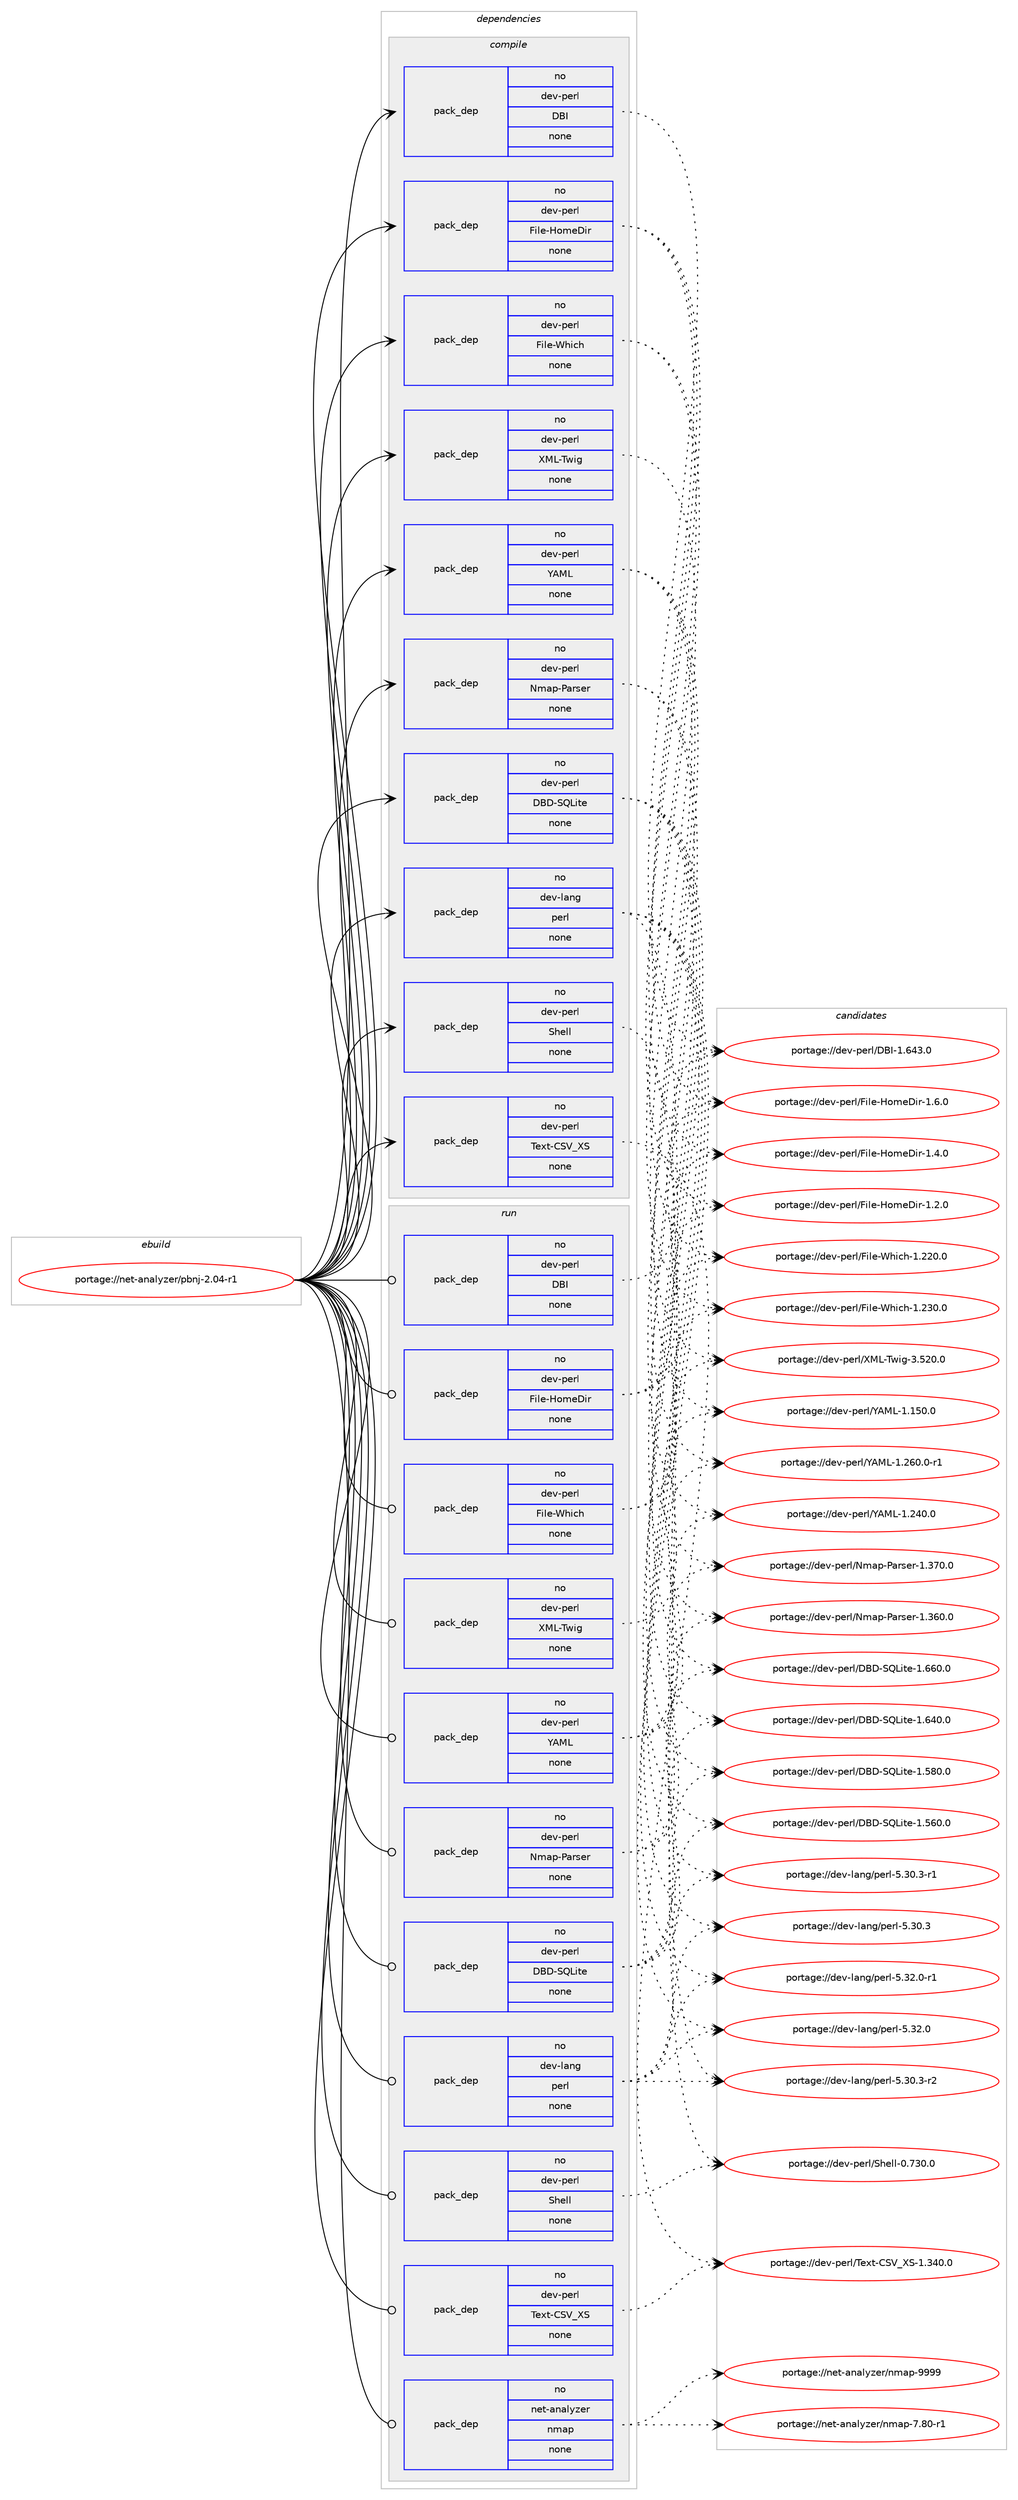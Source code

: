 digraph prolog {

# *************
# Graph options
# *************

newrank=true;
concentrate=true;
compound=true;
graph [rankdir=LR,fontname=Helvetica,fontsize=10,ranksep=1.5];#, ranksep=2.5, nodesep=0.2];
edge  [arrowhead=vee];
node  [fontname=Helvetica,fontsize=10];

# **********
# The ebuild
# **********

subgraph cluster_leftcol {
color=gray;
rank=same;
label=<<i>ebuild</i>>;
id [label="portage://net-analyzer/pbnj-2.04-r1", color=red, width=4, href="../net-analyzer/pbnj-2.04-r1.svg"];
}

# ****************
# The dependencies
# ****************

subgraph cluster_midcol {
color=gray;
label=<<i>dependencies</i>>;
subgraph cluster_compile {
fillcolor="#eeeeee";
style=filled;
label=<<i>compile</i>>;
subgraph pack3458 {
dependency4216 [label=<<TABLE BORDER="0" CELLBORDER="1" CELLSPACING="0" CELLPADDING="4" WIDTH="220"><TR><TD ROWSPAN="6" CELLPADDING="30">pack_dep</TD></TR><TR><TD WIDTH="110">no</TD></TR><TR><TD>dev-lang</TD></TR><TR><TD>perl</TD></TR><TR><TD>none</TD></TR><TR><TD></TD></TR></TABLE>>, shape=none, color=blue];
}
id:e -> dependency4216:w [weight=20,style="solid",arrowhead="vee"];
subgraph pack3459 {
dependency4217 [label=<<TABLE BORDER="0" CELLBORDER="1" CELLSPACING="0" CELLPADDING="4" WIDTH="220"><TR><TD ROWSPAN="6" CELLPADDING="30">pack_dep</TD></TR><TR><TD WIDTH="110">no</TD></TR><TR><TD>dev-perl</TD></TR><TR><TD>DBD-SQLite</TD></TR><TR><TD>none</TD></TR><TR><TD></TD></TR></TABLE>>, shape=none, color=blue];
}
id:e -> dependency4217:w [weight=20,style="solid",arrowhead="vee"];
subgraph pack3460 {
dependency4218 [label=<<TABLE BORDER="0" CELLBORDER="1" CELLSPACING="0" CELLPADDING="4" WIDTH="220"><TR><TD ROWSPAN="6" CELLPADDING="30">pack_dep</TD></TR><TR><TD WIDTH="110">no</TD></TR><TR><TD>dev-perl</TD></TR><TR><TD>DBI</TD></TR><TR><TD>none</TD></TR><TR><TD></TD></TR></TABLE>>, shape=none, color=blue];
}
id:e -> dependency4218:w [weight=20,style="solid",arrowhead="vee"];
subgraph pack3461 {
dependency4219 [label=<<TABLE BORDER="0" CELLBORDER="1" CELLSPACING="0" CELLPADDING="4" WIDTH="220"><TR><TD ROWSPAN="6" CELLPADDING="30">pack_dep</TD></TR><TR><TD WIDTH="110">no</TD></TR><TR><TD>dev-perl</TD></TR><TR><TD>File-HomeDir</TD></TR><TR><TD>none</TD></TR><TR><TD></TD></TR></TABLE>>, shape=none, color=blue];
}
id:e -> dependency4219:w [weight=20,style="solid",arrowhead="vee"];
subgraph pack3462 {
dependency4220 [label=<<TABLE BORDER="0" CELLBORDER="1" CELLSPACING="0" CELLPADDING="4" WIDTH="220"><TR><TD ROWSPAN="6" CELLPADDING="30">pack_dep</TD></TR><TR><TD WIDTH="110">no</TD></TR><TR><TD>dev-perl</TD></TR><TR><TD>File-Which</TD></TR><TR><TD>none</TD></TR><TR><TD></TD></TR></TABLE>>, shape=none, color=blue];
}
id:e -> dependency4220:w [weight=20,style="solid",arrowhead="vee"];
subgraph pack3463 {
dependency4221 [label=<<TABLE BORDER="0" CELLBORDER="1" CELLSPACING="0" CELLPADDING="4" WIDTH="220"><TR><TD ROWSPAN="6" CELLPADDING="30">pack_dep</TD></TR><TR><TD WIDTH="110">no</TD></TR><TR><TD>dev-perl</TD></TR><TR><TD>Nmap-Parser</TD></TR><TR><TD>none</TD></TR><TR><TD></TD></TR></TABLE>>, shape=none, color=blue];
}
id:e -> dependency4221:w [weight=20,style="solid",arrowhead="vee"];
subgraph pack3464 {
dependency4222 [label=<<TABLE BORDER="0" CELLBORDER="1" CELLSPACING="0" CELLPADDING="4" WIDTH="220"><TR><TD ROWSPAN="6" CELLPADDING="30">pack_dep</TD></TR><TR><TD WIDTH="110">no</TD></TR><TR><TD>dev-perl</TD></TR><TR><TD>Shell</TD></TR><TR><TD>none</TD></TR><TR><TD></TD></TR></TABLE>>, shape=none, color=blue];
}
id:e -> dependency4222:w [weight=20,style="solid",arrowhead="vee"];
subgraph pack3465 {
dependency4223 [label=<<TABLE BORDER="0" CELLBORDER="1" CELLSPACING="0" CELLPADDING="4" WIDTH="220"><TR><TD ROWSPAN="6" CELLPADDING="30">pack_dep</TD></TR><TR><TD WIDTH="110">no</TD></TR><TR><TD>dev-perl</TD></TR><TR><TD>Text-CSV_XS</TD></TR><TR><TD>none</TD></TR><TR><TD></TD></TR></TABLE>>, shape=none, color=blue];
}
id:e -> dependency4223:w [weight=20,style="solid",arrowhead="vee"];
subgraph pack3466 {
dependency4224 [label=<<TABLE BORDER="0" CELLBORDER="1" CELLSPACING="0" CELLPADDING="4" WIDTH="220"><TR><TD ROWSPAN="6" CELLPADDING="30">pack_dep</TD></TR><TR><TD WIDTH="110">no</TD></TR><TR><TD>dev-perl</TD></TR><TR><TD>XML-Twig</TD></TR><TR><TD>none</TD></TR><TR><TD></TD></TR></TABLE>>, shape=none, color=blue];
}
id:e -> dependency4224:w [weight=20,style="solid",arrowhead="vee"];
subgraph pack3467 {
dependency4225 [label=<<TABLE BORDER="0" CELLBORDER="1" CELLSPACING="0" CELLPADDING="4" WIDTH="220"><TR><TD ROWSPAN="6" CELLPADDING="30">pack_dep</TD></TR><TR><TD WIDTH="110">no</TD></TR><TR><TD>dev-perl</TD></TR><TR><TD>YAML</TD></TR><TR><TD>none</TD></TR><TR><TD></TD></TR></TABLE>>, shape=none, color=blue];
}
id:e -> dependency4225:w [weight=20,style="solid",arrowhead="vee"];
}
subgraph cluster_compileandrun {
fillcolor="#eeeeee";
style=filled;
label=<<i>compile and run</i>>;
}
subgraph cluster_run {
fillcolor="#eeeeee";
style=filled;
label=<<i>run</i>>;
subgraph pack3468 {
dependency4226 [label=<<TABLE BORDER="0" CELLBORDER="1" CELLSPACING="0" CELLPADDING="4" WIDTH="220"><TR><TD ROWSPAN="6" CELLPADDING="30">pack_dep</TD></TR><TR><TD WIDTH="110">no</TD></TR><TR><TD>dev-lang</TD></TR><TR><TD>perl</TD></TR><TR><TD>none</TD></TR><TR><TD></TD></TR></TABLE>>, shape=none, color=blue];
}
id:e -> dependency4226:w [weight=20,style="solid",arrowhead="odot"];
subgraph pack3469 {
dependency4227 [label=<<TABLE BORDER="0" CELLBORDER="1" CELLSPACING="0" CELLPADDING="4" WIDTH="220"><TR><TD ROWSPAN="6" CELLPADDING="30">pack_dep</TD></TR><TR><TD WIDTH="110">no</TD></TR><TR><TD>dev-perl</TD></TR><TR><TD>DBD-SQLite</TD></TR><TR><TD>none</TD></TR><TR><TD></TD></TR></TABLE>>, shape=none, color=blue];
}
id:e -> dependency4227:w [weight=20,style="solid",arrowhead="odot"];
subgraph pack3470 {
dependency4228 [label=<<TABLE BORDER="0" CELLBORDER="1" CELLSPACING="0" CELLPADDING="4" WIDTH="220"><TR><TD ROWSPAN="6" CELLPADDING="30">pack_dep</TD></TR><TR><TD WIDTH="110">no</TD></TR><TR><TD>dev-perl</TD></TR><TR><TD>DBI</TD></TR><TR><TD>none</TD></TR><TR><TD></TD></TR></TABLE>>, shape=none, color=blue];
}
id:e -> dependency4228:w [weight=20,style="solid",arrowhead="odot"];
subgraph pack3471 {
dependency4229 [label=<<TABLE BORDER="0" CELLBORDER="1" CELLSPACING="0" CELLPADDING="4" WIDTH="220"><TR><TD ROWSPAN="6" CELLPADDING="30">pack_dep</TD></TR><TR><TD WIDTH="110">no</TD></TR><TR><TD>dev-perl</TD></TR><TR><TD>File-HomeDir</TD></TR><TR><TD>none</TD></TR><TR><TD></TD></TR></TABLE>>, shape=none, color=blue];
}
id:e -> dependency4229:w [weight=20,style="solid",arrowhead="odot"];
subgraph pack3472 {
dependency4230 [label=<<TABLE BORDER="0" CELLBORDER="1" CELLSPACING="0" CELLPADDING="4" WIDTH="220"><TR><TD ROWSPAN="6" CELLPADDING="30">pack_dep</TD></TR><TR><TD WIDTH="110">no</TD></TR><TR><TD>dev-perl</TD></TR><TR><TD>File-Which</TD></TR><TR><TD>none</TD></TR><TR><TD></TD></TR></TABLE>>, shape=none, color=blue];
}
id:e -> dependency4230:w [weight=20,style="solid",arrowhead="odot"];
subgraph pack3473 {
dependency4231 [label=<<TABLE BORDER="0" CELLBORDER="1" CELLSPACING="0" CELLPADDING="4" WIDTH="220"><TR><TD ROWSPAN="6" CELLPADDING="30">pack_dep</TD></TR><TR><TD WIDTH="110">no</TD></TR><TR><TD>dev-perl</TD></TR><TR><TD>Nmap-Parser</TD></TR><TR><TD>none</TD></TR><TR><TD></TD></TR></TABLE>>, shape=none, color=blue];
}
id:e -> dependency4231:w [weight=20,style="solid",arrowhead="odot"];
subgraph pack3474 {
dependency4232 [label=<<TABLE BORDER="0" CELLBORDER="1" CELLSPACING="0" CELLPADDING="4" WIDTH="220"><TR><TD ROWSPAN="6" CELLPADDING="30">pack_dep</TD></TR><TR><TD WIDTH="110">no</TD></TR><TR><TD>dev-perl</TD></TR><TR><TD>Shell</TD></TR><TR><TD>none</TD></TR><TR><TD></TD></TR></TABLE>>, shape=none, color=blue];
}
id:e -> dependency4232:w [weight=20,style="solid",arrowhead="odot"];
subgraph pack3475 {
dependency4233 [label=<<TABLE BORDER="0" CELLBORDER="1" CELLSPACING="0" CELLPADDING="4" WIDTH="220"><TR><TD ROWSPAN="6" CELLPADDING="30">pack_dep</TD></TR><TR><TD WIDTH="110">no</TD></TR><TR><TD>dev-perl</TD></TR><TR><TD>Text-CSV_XS</TD></TR><TR><TD>none</TD></TR><TR><TD></TD></TR></TABLE>>, shape=none, color=blue];
}
id:e -> dependency4233:w [weight=20,style="solid",arrowhead="odot"];
subgraph pack3476 {
dependency4234 [label=<<TABLE BORDER="0" CELLBORDER="1" CELLSPACING="0" CELLPADDING="4" WIDTH="220"><TR><TD ROWSPAN="6" CELLPADDING="30">pack_dep</TD></TR><TR><TD WIDTH="110">no</TD></TR><TR><TD>dev-perl</TD></TR><TR><TD>XML-Twig</TD></TR><TR><TD>none</TD></TR><TR><TD></TD></TR></TABLE>>, shape=none, color=blue];
}
id:e -> dependency4234:w [weight=20,style="solid",arrowhead="odot"];
subgraph pack3477 {
dependency4235 [label=<<TABLE BORDER="0" CELLBORDER="1" CELLSPACING="0" CELLPADDING="4" WIDTH="220"><TR><TD ROWSPAN="6" CELLPADDING="30">pack_dep</TD></TR><TR><TD WIDTH="110">no</TD></TR><TR><TD>dev-perl</TD></TR><TR><TD>YAML</TD></TR><TR><TD>none</TD></TR><TR><TD></TD></TR></TABLE>>, shape=none, color=blue];
}
id:e -> dependency4235:w [weight=20,style="solid",arrowhead="odot"];
subgraph pack3478 {
dependency4236 [label=<<TABLE BORDER="0" CELLBORDER="1" CELLSPACING="0" CELLPADDING="4" WIDTH="220"><TR><TD ROWSPAN="6" CELLPADDING="30">pack_dep</TD></TR><TR><TD WIDTH="110">no</TD></TR><TR><TD>net-analyzer</TD></TR><TR><TD>nmap</TD></TR><TR><TD>none</TD></TR><TR><TD></TD></TR></TABLE>>, shape=none, color=blue];
}
id:e -> dependency4236:w [weight=20,style="solid",arrowhead="odot"];
}
}

# **************
# The candidates
# **************

subgraph cluster_choices {
rank=same;
color=gray;
label=<<i>candidates</i>>;

subgraph choice3458 {
color=black;
nodesep=1;
choice100101118451089711010347112101114108455346515046484511449 [label="portage://dev-lang/perl-5.32.0-r1", color=red, width=4,href="../dev-lang/perl-5.32.0-r1.svg"];
choice10010111845108971101034711210111410845534651504648 [label="portage://dev-lang/perl-5.32.0", color=red, width=4,href="../dev-lang/perl-5.32.0.svg"];
choice100101118451089711010347112101114108455346514846514511450 [label="portage://dev-lang/perl-5.30.3-r2", color=red, width=4,href="../dev-lang/perl-5.30.3-r2.svg"];
choice100101118451089711010347112101114108455346514846514511449 [label="portage://dev-lang/perl-5.30.3-r1", color=red, width=4,href="../dev-lang/perl-5.30.3-r1.svg"];
choice10010111845108971101034711210111410845534651484651 [label="portage://dev-lang/perl-5.30.3", color=red, width=4,href="../dev-lang/perl-5.30.3.svg"];
dependency4216:e -> choice100101118451089711010347112101114108455346515046484511449:w [style=dotted,weight="100"];
dependency4216:e -> choice10010111845108971101034711210111410845534651504648:w [style=dotted,weight="100"];
dependency4216:e -> choice100101118451089711010347112101114108455346514846514511450:w [style=dotted,weight="100"];
dependency4216:e -> choice100101118451089711010347112101114108455346514846514511449:w [style=dotted,weight="100"];
dependency4216:e -> choice10010111845108971101034711210111410845534651484651:w [style=dotted,weight="100"];
}
subgraph choice3459 {
color=black;
nodesep=1;
choice1001011184511210111410847686668458381761051161014549465454484648 [label="portage://dev-perl/DBD-SQLite-1.660.0", color=red, width=4,href="../dev-perl/DBD-SQLite-1.660.0.svg"];
choice1001011184511210111410847686668458381761051161014549465452484648 [label="portage://dev-perl/DBD-SQLite-1.640.0", color=red, width=4,href="../dev-perl/DBD-SQLite-1.640.0.svg"];
choice1001011184511210111410847686668458381761051161014549465356484648 [label="portage://dev-perl/DBD-SQLite-1.580.0", color=red, width=4,href="../dev-perl/DBD-SQLite-1.580.0.svg"];
choice1001011184511210111410847686668458381761051161014549465354484648 [label="portage://dev-perl/DBD-SQLite-1.560.0", color=red, width=4,href="../dev-perl/DBD-SQLite-1.560.0.svg"];
dependency4217:e -> choice1001011184511210111410847686668458381761051161014549465454484648:w [style=dotted,weight="100"];
dependency4217:e -> choice1001011184511210111410847686668458381761051161014549465452484648:w [style=dotted,weight="100"];
dependency4217:e -> choice1001011184511210111410847686668458381761051161014549465356484648:w [style=dotted,weight="100"];
dependency4217:e -> choice1001011184511210111410847686668458381761051161014549465354484648:w [style=dotted,weight="100"];
}
subgraph choice3460 {
color=black;
nodesep=1;
choice10010111845112101114108476866734549465452514648 [label="portage://dev-perl/DBI-1.643.0", color=red, width=4,href="../dev-perl/DBI-1.643.0.svg"];
dependency4218:e -> choice10010111845112101114108476866734549465452514648:w [style=dotted,weight="100"];
}
subgraph choice3461 {
color=black;
nodesep=1;
choice100101118451121011141084770105108101457211110910168105114454946544648 [label="portage://dev-perl/File-HomeDir-1.6.0", color=red, width=4,href="../dev-perl/File-HomeDir-1.6.0.svg"];
choice100101118451121011141084770105108101457211110910168105114454946524648 [label="portage://dev-perl/File-HomeDir-1.4.0", color=red, width=4,href="../dev-perl/File-HomeDir-1.4.0.svg"];
choice100101118451121011141084770105108101457211110910168105114454946504648 [label="portage://dev-perl/File-HomeDir-1.2.0", color=red, width=4,href="../dev-perl/File-HomeDir-1.2.0.svg"];
dependency4219:e -> choice100101118451121011141084770105108101457211110910168105114454946544648:w [style=dotted,weight="100"];
dependency4219:e -> choice100101118451121011141084770105108101457211110910168105114454946524648:w [style=dotted,weight="100"];
dependency4219:e -> choice100101118451121011141084770105108101457211110910168105114454946504648:w [style=dotted,weight="100"];
}
subgraph choice3462 {
color=black;
nodesep=1;
choice1001011184511210111410847701051081014587104105991044549465051484648 [label="portage://dev-perl/File-Which-1.230.0", color=red, width=4,href="../dev-perl/File-Which-1.230.0.svg"];
choice1001011184511210111410847701051081014587104105991044549465050484648 [label="portage://dev-perl/File-Which-1.220.0", color=red, width=4,href="../dev-perl/File-Which-1.220.0.svg"];
dependency4220:e -> choice1001011184511210111410847701051081014587104105991044549465051484648:w [style=dotted,weight="100"];
dependency4220:e -> choice1001011184511210111410847701051081014587104105991044549465050484648:w [style=dotted,weight="100"];
}
subgraph choice3463 {
color=black;
nodesep=1;
choice100101118451121011141084778109971124580971141151011144549465155484648 [label="portage://dev-perl/Nmap-Parser-1.370.0", color=red, width=4,href="../dev-perl/Nmap-Parser-1.370.0.svg"];
choice100101118451121011141084778109971124580971141151011144549465154484648 [label="portage://dev-perl/Nmap-Parser-1.360.0", color=red, width=4,href="../dev-perl/Nmap-Parser-1.360.0.svg"];
dependency4221:e -> choice100101118451121011141084778109971124580971141151011144549465155484648:w [style=dotted,weight="100"];
dependency4221:e -> choice100101118451121011141084778109971124580971141151011144549465154484648:w [style=dotted,weight="100"];
}
subgraph choice3464 {
color=black;
nodesep=1;
choice1001011184511210111410847831041011081084548465551484648 [label="portage://dev-perl/Shell-0.730.0", color=red, width=4,href="../dev-perl/Shell-0.730.0.svg"];
dependency4222:e -> choice1001011184511210111410847831041011081084548465551484648:w [style=dotted,weight="100"];
}
subgraph choice3465 {
color=black;
nodesep=1;
choice100101118451121011141084784101120116456783869588834549465152484648 [label="portage://dev-perl/Text-CSV_XS-1.340.0", color=red, width=4,href="../dev-perl/Text-CSV_XS-1.340.0.svg"];
dependency4223:e -> choice100101118451121011141084784101120116456783869588834549465152484648:w [style=dotted,weight="100"];
}
subgraph choice3466 {
color=black;
nodesep=1;
choice100101118451121011141084788777645841191051034551465350484648 [label="portage://dev-perl/XML-Twig-3.520.0", color=red, width=4,href="../dev-perl/XML-Twig-3.520.0.svg"];
dependency4224:e -> choice100101118451121011141084788777645841191051034551465350484648:w [style=dotted,weight="100"];
}
subgraph choice3467 {
color=black;
nodesep=1;
choice10010111845112101114108478965777645494650544846484511449 [label="portage://dev-perl/YAML-1.260.0-r1", color=red, width=4,href="../dev-perl/YAML-1.260.0-r1.svg"];
choice1001011184511210111410847896577764549465052484648 [label="portage://dev-perl/YAML-1.240.0", color=red, width=4,href="../dev-perl/YAML-1.240.0.svg"];
choice1001011184511210111410847896577764549464953484648 [label="portage://dev-perl/YAML-1.150.0", color=red, width=4,href="../dev-perl/YAML-1.150.0.svg"];
dependency4225:e -> choice10010111845112101114108478965777645494650544846484511449:w [style=dotted,weight="100"];
dependency4225:e -> choice1001011184511210111410847896577764549465052484648:w [style=dotted,weight="100"];
dependency4225:e -> choice1001011184511210111410847896577764549464953484648:w [style=dotted,weight="100"];
}
subgraph choice3468 {
color=black;
nodesep=1;
choice100101118451089711010347112101114108455346515046484511449 [label="portage://dev-lang/perl-5.32.0-r1", color=red, width=4,href="../dev-lang/perl-5.32.0-r1.svg"];
choice10010111845108971101034711210111410845534651504648 [label="portage://dev-lang/perl-5.32.0", color=red, width=4,href="../dev-lang/perl-5.32.0.svg"];
choice100101118451089711010347112101114108455346514846514511450 [label="portage://dev-lang/perl-5.30.3-r2", color=red, width=4,href="../dev-lang/perl-5.30.3-r2.svg"];
choice100101118451089711010347112101114108455346514846514511449 [label="portage://dev-lang/perl-5.30.3-r1", color=red, width=4,href="../dev-lang/perl-5.30.3-r1.svg"];
choice10010111845108971101034711210111410845534651484651 [label="portage://dev-lang/perl-5.30.3", color=red, width=4,href="../dev-lang/perl-5.30.3.svg"];
dependency4226:e -> choice100101118451089711010347112101114108455346515046484511449:w [style=dotted,weight="100"];
dependency4226:e -> choice10010111845108971101034711210111410845534651504648:w [style=dotted,weight="100"];
dependency4226:e -> choice100101118451089711010347112101114108455346514846514511450:w [style=dotted,weight="100"];
dependency4226:e -> choice100101118451089711010347112101114108455346514846514511449:w [style=dotted,weight="100"];
dependency4226:e -> choice10010111845108971101034711210111410845534651484651:w [style=dotted,weight="100"];
}
subgraph choice3469 {
color=black;
nodesep=1;
choice1001011184511210111410847686668458381761051161014549465454484648 [label="portage://dev-perl/DBD-SQLite-1.660.0", color=red, width=4,href="../dev-perl/DBD-SQLite-1.660.0.svg"];
choice1001011184511210111410847686668458381761051161014549465452484648 [label="portage://dev-perl/DBD-SQLite-1.640.0", color=red, width=4,href="../dev-perl/DBD-SQLite-1.640.0.svg"];
choice1001011184511210111410847686668458381761051161014549465356484648 [label="portage://dev-perl/DBD-SQLite-1.580.0", color=red, width=4,href="../dev-perl/DBD-SQLite-1.580.0.svg"];
choice1001011184511210111410847686668458381761051161014549465354484648 [label="portage://dev-perl/DBD-SQLite-1.560.0", color=red, width=4,href="../dev-perl/DBD-SQLite-1.560.0.svg"];
dependency4227:e -> choice1001011184511210111410847686668458381761051161014549465454484648:w [style=dotted,weight="100"];
dependency4227:e -> choice1001011184511210111410847686668458381761051161014549465452484648:w [style=dotted,weight="100"];
dependency4227:e -> choice1001011184511210111410847686668458381761051161014549465356484648:w [style=dotted,weight="100"];
dependency4227:e -> choice1001011184511210111410847686668458381761051161014549465354484648:w [style=dotted,weight="100"];
}
subgraph choice3470 {
color=black;
nodesep=1;
choice10010111845112101114108476866734549465452514648 [label="portage://dev-perl/DBI-1.643.0", color=red, width=4,href="../dev-perl/DBI-1.643.0.svg"];
dependency4228:e -> choice10010111845112101114108476866734549465452514648:w [style=dotted,weight="100"];
}
subgraph choice3471 {
color=black;
nodesep=1;
choice100101118451121011141084770105108101457211110910168105114454946544648 [label="portage://dev-perl/File-HomeDir-1.6.0", color=red, width=4,href="../dev-perl/File-HomeDir-1.6.0.svg"];
choice100101118451121011141084770105108101457211110910168105114454946524648 [label="portage://dev-perl/File-HomeDir-1.4.0", color=red, width=4,href="../dev-perl/File-HomeDir-1.4.0.svg"];
choice100101118451121011141084770105108101457211110910168105114454946504648 [label="portage://dev-perl/File-HomeDir-1.2.0", color=red, width=4,href="../dev-perl/File-HomeDir-1.2.0.svg"];
dependency4229:e -> choice100101118451121011141084770105108101457211110910168105114454946544648:w [style=dotted,weight="100"];
dependency4229:e -> choice100101118451121011141084770105108101457211110910168105114454946524648:w [style=dotted,weight="100"];
dependency4229:e -> choice100101118451121011141084770105108101457211110910168105114454946504648:w [style=dotted,weight="100"];
}
subgraph choice3472 {
color=black;
nodesep=1;
choice1001011184511210111410847701051081014587104105991044549465051484648 [label="portage://dev-perl/File-Which-1.230.0", color=red, width=4,href="../dev-perl/File-Which-1.230.0.svg"];
choice1001011184511210111410847701051081014587104105991044549465050484648 [label="portage://dev-perl/File-Which-1.220.0", color=red, width=4,href="../dev-perl/File-Which-1.220.0.svg"];
dependency4230:e -> choice1001011184511210111410847701051081014587104105991044549465051484648:w [style=dotted,weight="100"];
dependency4230:e -> choice1001011184511210111410847701051081014587104105991044549465050484648:w [style=dotted,weight="100"];
}
subgraph choice3473 {
color=black;
nodesep=1;
choice100101118451121011141084778109971124580971141151011144549465155484648 [label="portage://dev-perl/Nmap-Parser-1.370.0", color=red, width=4,href="../dev-perl/Nmap-Parser-1.370.0.svg"];
choice100101118451121011141084778109971124580971141151011144549465154484648 [label="portage://dev-perl/Nmap-Parser-1.360.0", color=red, width=4,href="../dev-perl/Nmap-Parser-1.360.0.svg"];
dependency4231:e -> choice100101118451121011141084778109971124580971141151011144549465155484648:w [style=dotted,weight="100"];
dependency4231:e -> choice100101118451121011141084778109971124580971141151011144549465154484648:w [style=dotted,weight="100"];
}
subgraph choice3474 {
color=black;
nodesep=1;
choice1001011184511210111410847831041011081084548465551484648 [label="portage://dev-perl/Shell-0.730.0", color=red, width=4,href="../dev-perl/Shell-0.730.0.svg"];
dependency4232:e -> choice1001011184511210111410847831041011081084548465551484648:w [style=dotted,weight="100"];
}
subgraph choice3475 {
color=black;
nodesep=1;
choice100101118451121011141084784101120116456783869588834549465152484648 [label="portage://dev-perl/Text-CSV_XS-1.340.0", color=red, width=4,href="../dev-perl/Text-CSV_XS-1.340.0.svg"];
dependency4233:e -> choice100101118451121011141084784101120116456783869588834549465152484648:w [style=dotted,weight="100"];
}
subgraph choice3476 {
color=black;
nodesep=1;
choice100101118451121011141084788777645841191051034551465350484648 [label="portage://dev-perl/XML-Twig-3.520.0", color=red, width=4,href="../dev-perl/XML-Twig-3.520.0.svg"];
dependency4234:e -> choice100101118451121011141084788777645841191051034551465350484648:w [style=dotted,weight="100"];
}
subgraph choice3477 {
color=black;
nodesep=1;
choice10010111845112101114108478965777645494650544846484511449 [label="portage://dev-perl/YAML-1.260.0-r1", color=red, width=4,href="../dev-perl/YAML-1.260.0-r1.svg"];
choice1001011184511210111410847896577764549465052484648 [label="portage://dev-perl/YAML-1.240.0", color=red, width=4,href="../dev-perl/YAML-1.240.0.svg"];
choice1001011184511210111410847896577764549464953484648 [label="portage://dev-perl/YAML-1.150.0", color=red, width=4,href="../dev-perl/YAML-1.150.0.svg"];
dependency4235:e -> choice10010111845112101114108478965777645494650544846484511449:w [style=dotted,weight="100"];
dependency4235:e -> choice1001011184511210111410847896577764549465052484648:w [style=dotted,weight="100"];
dependency4235:e -> choice1001011184511210111410847896577764549464953484648:w [style=dotted,weight="100"];
}
subgraph choice3478 {
color=black;
nodesep=1;
choice11010111645971109710812112210111447110109971124557575757 [label="portage://net-analyzer/nmap-9999", color=red, width=4,href="../net-analyzer/nmap-9999.svg"];
choice110101116459711097108121122101114471101099711245554656484511449 [label="portage://net-analyzer/nmap-7.80-r1", color=red, width=4,href="../net-analyzer/nmap-7.80-r1.svg"];
dependency4236:e -> choice11010111645971109710812112210111447110109971124557575757:w [style=dotted,weight="100"];
dependency4236:e -> choice110101116459711097108121122101114471101099711245554656484511449:w [style=dotted,weight="100"];
}
}

}
